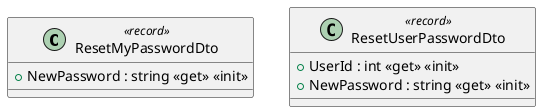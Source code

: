 @startuml
class ResetMyPasswordDto <<record>> {
    + NewPassword : string <<get>> <<init>>
}
class ResetUserPasswordDto <<record>> {
    + UserId : int <<get>> <<init>>
    + NewPassword : string <<get>> <<init>>
}
@enduml
